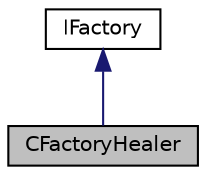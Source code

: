 digraph "CFactoryHealer"
{
  edge [fontname="Helvetica",fontsize="10",labelfontname="Helvetica",labelfontsize="10"];
  node [fontname="Helvetica",fontsize="10",shape=record];
  Node1 [label="CFactoryHealer",height=0.2,width=0.4,color="black", fillcolor="grey75", style="filled", fontcolor="black"];
  Node2 -> Node1 [dir="back",color="midnightblue",fontsize="10",style="solid",fontname="Helvetica"];
  Node2 [label="IFactory",height=0.2,width=0.4,color="black", fillcolor="white", style="filled",URL="$classIFactory.html",tooltip="Интерфейс фабрики "];
}
